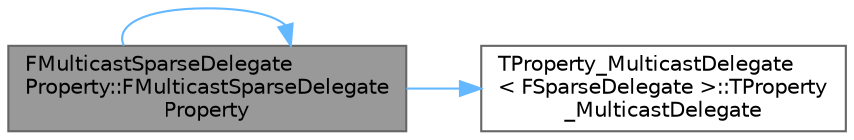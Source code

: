 digraph "FMulticastSparseDelegateProperty::FMulticastSparseDelegateProperty"
{
 // INTERACTIVE_SVG=YES
 // LATEX_PDF_SIZE
  bgcolor="transparent";
  edge [fontname=Helvetica,fontsize=10,labelfontname=Helvetica,labelfontsize=10];
  node [fontname=Helvetica,fontsize=10,shape=box,height=0.2,width=0.4];
  rankdir="LR";
  Node1 [id="Node000001",label="FMulticastSparseDelegate\lProperty::FMulticastSparseDelegate\lProperty",height=0.2,width=0.4,color="gray40", fillcolor="grey60", style="filled", fontcolor="black",tooltip="Constructor used for constructing compiled in properties."];
  Node1 -> Node1 [id="edge1_Node000001_Node000001",color="steelblue1",style="solid",tooltip=" "];
  Node1 -> Node2 [id="edge2_Node000001_Node000002",color="steelblue1",style="solid",tooltip=" "];
  Node2 [id="Node000002",label="TProperty_MulticastDelegate\l\< FSparseDelegate \>::TProperty\l_MulticastDelegate",height=0.2,width=0.4,color="grey40", fillcolor="white", style="filled",URL="$dd/dce/classTProperty__MulticastDelegate.html#a59605c0af2c3484bbec212c5571cdc00",tooltip=" "];
}
